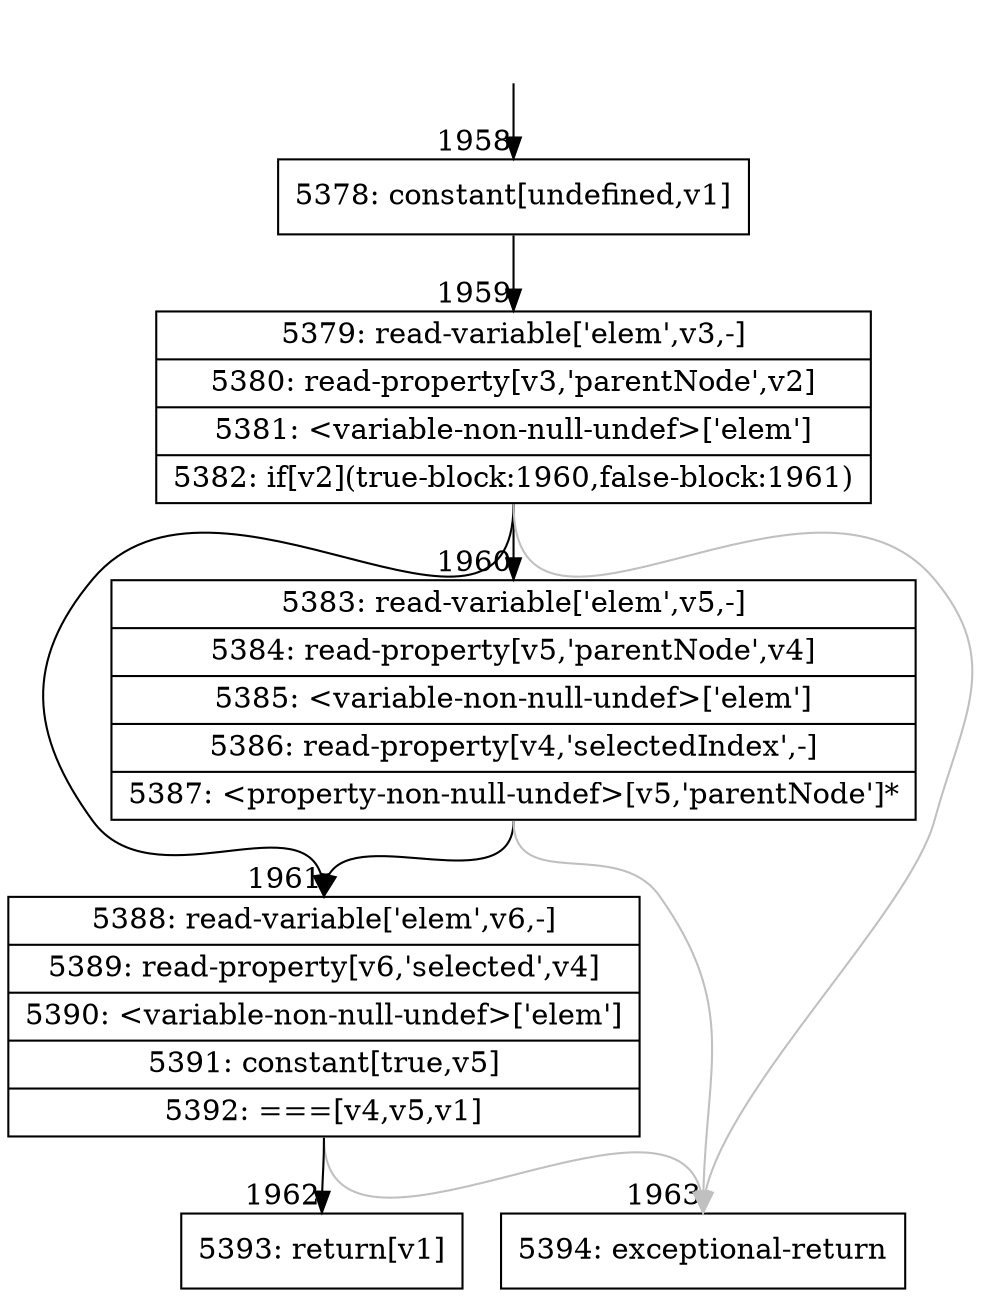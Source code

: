 digraph {
rankdir="TD"
BB_entry136[shape=none,label=""];
BB_entry136 -> BB1958 [tailport=s, headport=n, headlabel="    1958"]
BB1958 [shape=record label="{5378: constant[undefined,v1]}" ] 
BB1958 -> BB1959 [tailport=s, headport=n, headlabel="      1959"]
BB1959 [shape=record label="{5379: read-variable['elem',v3,-]|5380: read-property[v3,'parentNode',v2]|5381: \<variable-non-null-undef\>['elem']|5382: if[v2](true-block:1960,false-block:1961)}" ] 
BB1959 -> BB1960 [tailport=s, headport=n, headlabel="      1960"]
BB1959 -> BB1961 [tailport=s, headport=n, headlabel="      1961"]
BB1959 -> BB1963 [tailport=s, headport=n, color=gray, headlabel="      1963"]
BB1960 [shape=record label="{5383: read-variable['elem',v5,-]|5384: read-property[v5,'parentNode',v4]|5385: \<variable-non-null-undef\>['elem']|5386: read-property[v4,'selectedIndex',-]|5387: \<property-non-null-undef\>[v5,'parentNode']*}" ] 
BB1960 -> BB1961 [tailport=s, headport=n]
BB1960 -> BB1963 [tailport=s, headport=n, color=gray]
BB1961 [shape=record label="{5388: read-variable['elem',v6,-]|5389: read-property[v6,'selected',v4]|5390: \<variable-non-null-undef\>['elem']|5391: constant[true,v5]|5392: ===[v4,v5,v1]}" ] 
BB1961 -> BB1962 [tailport=s, headport=n, headlabel="      1962"]
BB1961 -> BB1963 [tailport=s, headport=n, color=gray]
BB1962 [shape=record label="{5393: return[v1]}" ] 
BB1963 [shape=record label="{5394: exceptional-return}" ] 
}
